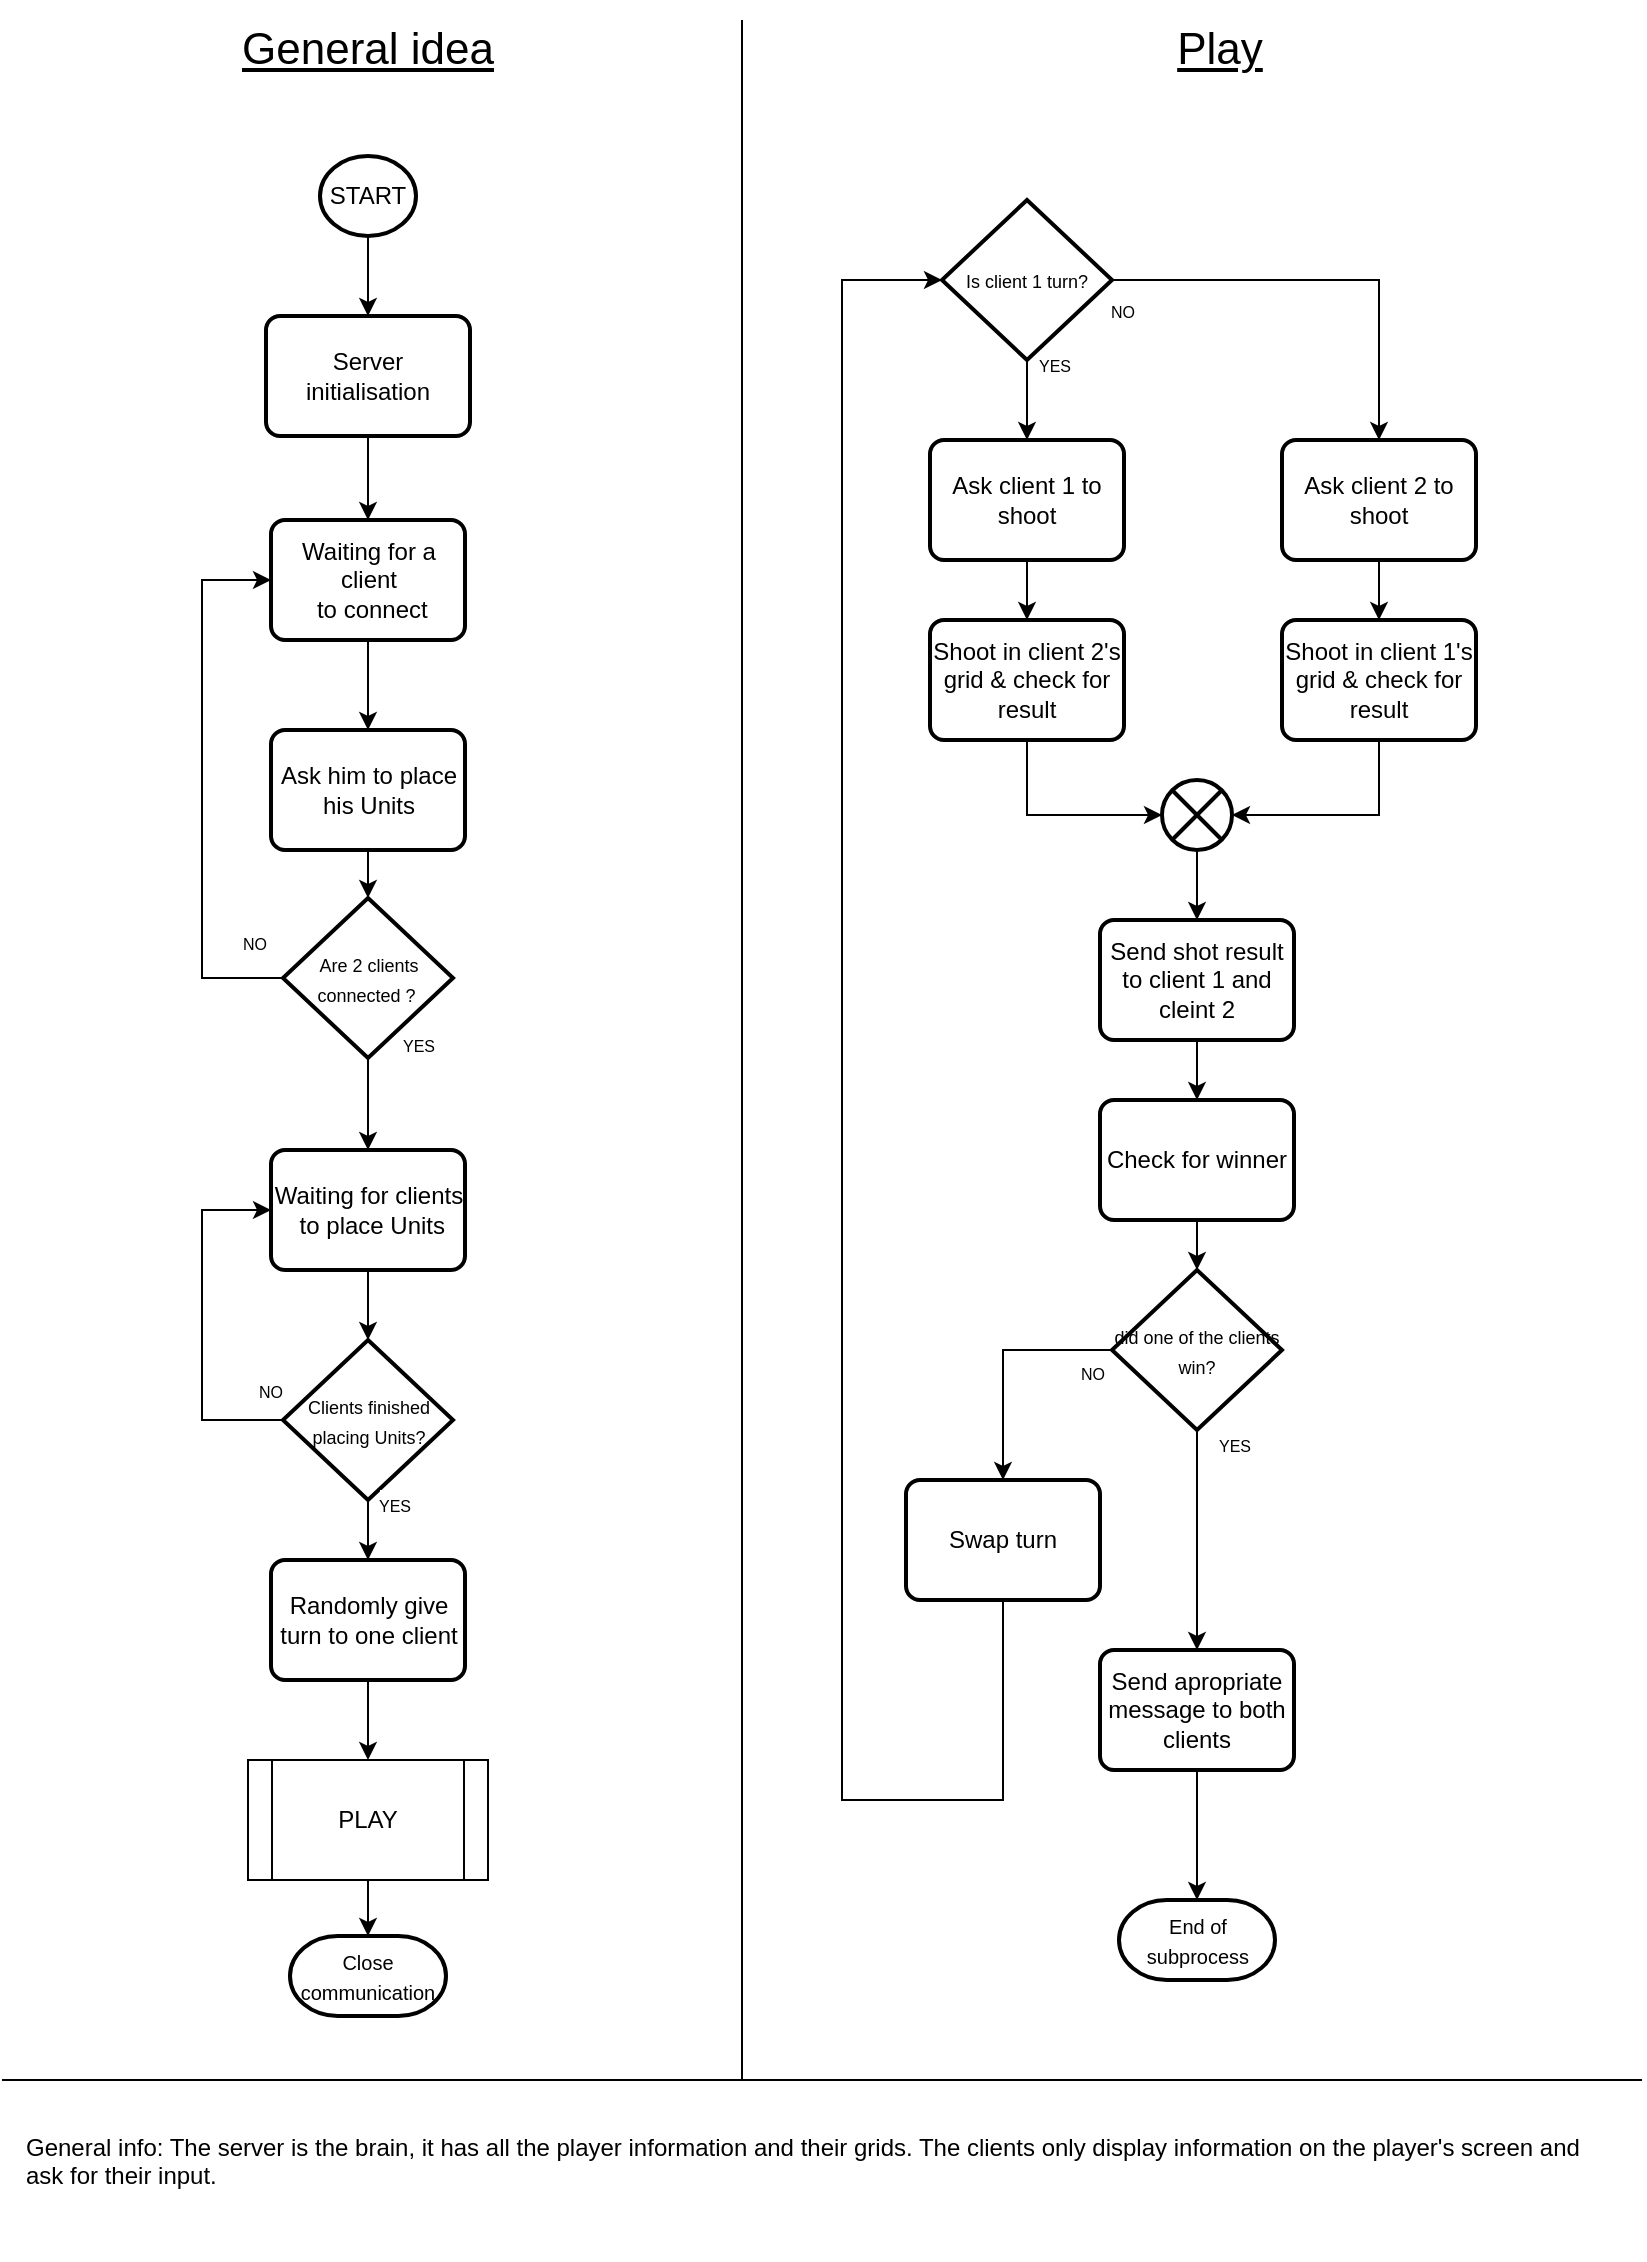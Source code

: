 <mxfile version="12.2.2" type="device" pages="1"><diagram id="o83CJRNMDrbDRG-sNqiZ" name="Page-1"><mxGraphModel dx="1412" dy="891" grid="1" gridSize="10" guides="1" tooltips="1" connect="1" arrows="1" fold="1" page="1" pageScale="1" pageWidth="827" pageHeight="1169" math="0" shadow="0"><root><mxCell id="0"/><mxCell id="1" parent="0"/><mxCell id="M1MLclaR4-vinRuUSRZp-42" value="" style="edgeStyle=orthogonalEdgeStyle;rounded=0;orthogonalLoop=1;jettySize=auto;html=1;" parent="1" source="M1MLclaR4-vinRuUSRZp-1" target="M1MLclaR4-vinRuUSRZp-2" edge="1"><mxGeometry relative="1" as="geometry"/></mxCell><mxCell id="M1MLclaR4-vinRuUSRZp-1" value="START" style="strokeWidth=2;html=1;shape=mxgraph.flowchart.start_2;whiteSpace=wrap;" parent="1" vertex="1"><mxGeometry x="159" y="108" width="48" height="40" as="geometry"/></mxCell><mxCell id="gS8E37dhkBDNikGbEJQb-4" value="" style="edgeStyle=orthogonalEdgeStyle;rounded=0;orthogonalLoop=1;jettySize=auto;html=1;" edge="1" parent="1" source="M1MLclaR4-vinRuUSRZp-2" target="M1MLclaR4-vinRuUSRZp-8"><mxGeometry relative="1" as="geometry"/></mxCell><mxCell id="M1MLclaR4-vinRuUSRZp-2" value="Server initialisation" style="rounded=1;whiteSpace=wrap;html=1;absoluteArcSize=1;arcSize=14;strokeWidth=2;" parent="1" vertex="1"><mxGeometry x="132.0" y="188" width="102" height="60" as="geometry"/></mxCell><mxCell id="gS8E37dhkBDNikGbEJQb-3" style="edgeStyle=orthogonalEdgeStyle;rounded=0;orthogonalLoop=1;jettySize=auto;html=1;exitX=0.5;exitY=1;exitDx=0;exitDy=0;entryX=0.5;entryY=0;entryDx=0;entryDy=0;" edge="1" parent="1" source="M1MLclaR4-vinRuUSRZp-8" target="M1MLclaR4-vinRuUSRZp-16"><mxGeometry relative="1" as="geometry"/></mxCell><mxCell id="M1MLclaR4-vinRuUSRZp-8" value="Waiting for a client&lt;br&gt;&amp;nbsp;to connect" style="rounded=1;whiteSpace=wrap;html=1;absoluteArcSize=1;arcSize=14;strokeWidth=2;" parent="1" vertex="1"><mxGeometry x="134.5" y="290" width="97" height="60" as="geometry"/></mxCell><mxCell id="gS8E37dhkBDNikGbEJQb-6" style="edgeStyle=orthogonalEdgeStyle;rounded=0;orthogonalLoop=1;jettySize=auto;html=1;entryX=0;entryY=0.5;entryDx=0;entryDy=0;" edge="1" parent="1" source="M1MLclaR4-vinRuUSRZp-15" target="M1MLclaR4-vinRuUSRZp-8"><mxGeometry relative="1" as="geometry"><mxPoint x="120" y="290" as="targetPoint"/><Array as="points"><mxPoint x="100" y="519"/><mxPoint x="100" y="320"/></Array></mxGeometry></mxCell><mxCell id="gS8E37dhkBDNikGbEJQb-11" value="" style="edgeStyle=orthogonalEdgeStyle;rounded=0;orthogonalLoop=1;jettySize=auto;html=1;" edge="1" parent="1" source="M1MLclaR4-vinRuUSRZp-15" target="M1MLclaR4-vinRuUSRZp-23"><mxGeometry relative="1" as="geometry"/></mxCell><mxCell id="M1MLclaR4-vinRuUSRZp-15" value="&lt;font style=&quot;font-size: 9px&quot;&gt;Are 2 clients connected ?&amp;nbsp;&lt;/font&gt;" style="strokeWidth=2;html=1;shape=mxgraph.flowchart.decision;whiteSpace=wrap;" parent="1" vertex="1"><mxGeometry x="140.5" y="479" width="85" height="80" as="geometry"/></mxCell><mxCell id="gS8E37dhkBDNikGbEJQb-5" value="" style="edgeStyle=orthogonalEdgeStyle;rounded=0;orthogonalLoop=1;jettySize=auto;html=1;" edge="1" parent="1" source="M1MLclaR4-vinRuUSRZp-16" target="M1MLclaR4-vinRuUSRZp-15"><mxGeometry relative="1" as="geometry"/></mxCell><mxCell id="M1MLclaR4-vinRuUSRZp-16" value="Ask him to place his Units" style="rounded=1;whiteSpace=wrap;html=1;absoluteArcSize=1;arcSize=14;strokeWidth=2;" parent="1" vertex="1"><mxGeometry x="134.5" y="395" width="97" height="60" as="geometry"/></mxCell><mxCell id="M1MLclaR4-vinRuUSRZp-21" value="&lt;span style=&quot;font-size: 8px&quot;&gt;NO&lt;br&gt;&lt;/span&gt;" style="text;html=1;resizable=0;points=[];align=center;verticalAlign=middle;labelBackgroundColor=#ffffff;" parent="1" vertex="1" connectable="0"><mxGeometry x="140.414" y="519.138" as="geometry"><mxPoint x="-14.5" y="-18" as="offset"/></mxGeometry></mxCell><mxCell id="M1MLclaR4-vinRuUSRZp-26" value="" style="edgeStyle=orthogonalEdgeStyle;rounded=0;orthogonalLoop=1;jettySize=auto;html=1;" parent="1" source="M1MLclaR4-vinRuUSRZp-23" target="M1MLclaR4-vinRuUSRZp-24" edge="1"><mxGeometry relative="1" as="geometry"/></mxCell><mxCell id="M1MLclaR4-vinRuUSRZp-23" value="Waiting for clients&lt;br&gt;&amp;nbsp;to place Units" style="rounded=1;whiteSpace=wrap;html=1;absoluteArcSize=1;arcSize=14;strokeWidth=2;" parent="1" vertex="1"><mxGeometry x="134.5" y="605" width="97" height="60" as="geometry"/></mxCell><mxCell id="M1MLclaR4-vinRuUSRZp-28" value="" style="edgeStyle=orthogonalEdgeStyle;rounded=0;orthogonalLoop=1;jettySize=auto;html=1;entryX=0;entryY=0.5;entryDx=0;entryDy=0;exitX=0;exitY=0.5;exitDx=0;exitDy=0;exitPerimeter=0;" parent="1" source="M1MLclaR4-vinRuUSRZp-24" target="M1MLclaR4-vinRuUSRZp-23" edge="1"><mxGeometry relative="1" as="geometry"><mxPoint x="60.5" y="708" as="targetPoint"/><Array as="points"><mxPoint x="100" y="740"/><mxPoint x="100" y="635"/></Array></mxGeometry></mxCell><mxCell id="M1MLclaR4-vinRuUSRZp-31" value="" style="edgeStyle=orthogonalEdgeStyle;rounded=0;orthogonalLoop=1;jettySize=auto;html=1;" parent="1" source="M1MLclaR4-vinRuUSRZp-24" target="M1MLclaR4-vinRuUSRZp-30" edge="1"><mxGeometry relative="1" as="geometry"/></mxCell><mxCell id="M1MLclaR4-vinRuUSRZp-24" value="&lt;font style=&quot;font-size: 9px&quot;&gt;Clients finished placing Units?&lt;/font&gt;" style="strokeWidth=2;html=1;shape=mxgraph.flowchart.decision;whiteSpace=wrap;" parent="1" vertex="1"><mxGeometry x="140.5" y="700" width="85" height="80" as="geometry"/></mxCell><mxCell id="M1MLclaR4-vinRuUSRZp-29" value="&lt;span style=&quot;font-size: 8px&quot;&gt;NO&lt;br&gt;&lt;/span&gt;" style="text;html=1;resizable=0;points=[];align=center;verticalAlign=middle;labelBackgroundColor=#ffffff;" parent="1" vertex="1" connectable="0"><mxGeometry x="144.19" y="740.138" as="geometry"><mxPoint x="-10" y="-15" as="offset"/></mxGeometry></mxCell><mxCell id="M1MLclaR4-vinRuUSRZp-38" value="" style="edgeStyle=orthogonalEdgeStyle;rounded=0;orthogonalLoop=1;jettySize=auto;html=1;" parent="1" source="M1MLclaR4-vinRuUSRZp-30" target="M1MLclaR4-vinRuUSRZp-36" edge="1"><mxGeometry relative="1" as="geometry"/></mxCell><mxCell id="M1MLclaR4-vinRuUSRZp-30" value="Randomly give turn to one client" style="rounded=1;whiteSpace=wrap;html=1;absoluteArcSize=1;arcSize=14;strokeWidth=2;" parent="1" vertex="1"><mxGeometry x="134.5" y="810" width="97" height="60" as="geometry"/></mxCell><mxCell id="M1MLclaR4-vinRuUSRZp-32" value="&lt;span style=&quot;font-size: 8px&quot;&gt;YES&lt;br&gt;&lt;/span&gt;" style="text;html=1;resizable=0;points=[];align=center;verticalAlign=middle;labelBackgroundColor=#ffffff;" parent="1" vertex="1" connectable="0"><mxGeometry x="209.914" y="800.138" as="geometry"><mxPoint x="-14.5" y="-18" as="offset"/></mxGeometry></mxCell><mxCell id="M1MLclaR4-vinRuUSRZp-39" value="" style="edgeStyle=orthogonalEdgeStyle;rounded=0;orthogonalLoop=1;jettySize=auto;html=1;" parent="1" source="M1MLclaR4-vinRuUSRZp-36" target="M1MLclaR4-vinRuUSRZp-37" edge="1"><mxGeometry relative="1" as="geometry"/></mxCell><mxCell id="M1MLclaR4-vinRuUSRZp-36" value="PLAY" style="shape=process;whiteSpace=wrap;html=1;backgroundOutline=1;" parent="1" vertex="1"><mxGeometry x="123" y="910" width="120" height="60" as="geometry"/></mxCell><mxCell id="M1MLclaR4-vinRuUSRZp-37" value="&lt;font style=&quot;font-size: 10px&quot;&gt;Close communication&lt;/font&gt;" style="strokeWidth=2;html=1;shape=mxgraph.flowchart.terminator;whiteSpace=wrap;" parent="1" vertex="1"><mxGeometry x="144" y="998" width="78" height="40" as="geometry"/></mxCell><mxCell id="M1MLclaR4-vinRuUSRZp-41" value="" style="endArrow=none;html=1;" parent="1" edge="1"><mxGeometry width="50" height="50" relative="1" as="geometry"><mxPoint x="370" y="1070" as="sourcePoint"/><mxPoint x="370" y="40" as="targetPoint"/></mxGeometry></mxCell><mxCell id="M1MLclaR4-vinRuUSRZp-43" value="&lt;font style=&quot;font-size: 22px&quot;&gt;&lt;u&gt;General idea&lt;/u&gt;&lt;/font&gt;" style="text;html=1;strokeColor=none;fillColor=none;align=center;verticalAlign=middle;whiteSpace=wrap;rounded=0;" parent="1" vertex="1"><mxGeometry x="94" y="30" width="178" height="50" as="geometry"/></mxCell><mxCell id="M1MLclaR4-vinRuUSRZp-44" value="&lt;font style=&quot;font-size: 22px&quot;&gt;&lt;u&gt;Play&lt;/u&gt;&lt;/font&gt;" style="text;html=1;strokeColor=none;fillColor=none;align=center;verticalAlign=middle;whiteSpace=wrap;rounded=0;" parent="1" vertex="1"><mxGeometry x="520" y="30" width="178" height="50" as="geometry"/></mxCell><mxCell id="M1MLclaR4-vinRuUSRZp-50" value="" style="edgeStyle=orthogonalEdgeStyle;rounded=0;orthogonalLoop=1;jettySize=auto;html=1;" parent="1" source="M1MLclaR4-vinRuUSRZp-45" target="M1MLclaR4-vinRuUSRZp-46" edge="1"><mxGeometry relative="1" as="geometry"/></mxCell><mxCell id="M1MLclaR4-vinRuUSRZp-65" style="edgeStyle=orthogonalEdgeStyle;rounded=0;orthogonalLoop=1;jettySize=auto;html=1;" parent="1" source="M1MLclaR4-vinRuUSRZp-45" target="M1MLclaR4-vinRuUSRZp-62" edge="1"><mxGeometry relative="1" as="geometry"/></mxCell><mxCell id="M1MLclaR4-vinRuUSRZp-45" value="&lt;font style=&quot;font-size: 9px&quot;&gt;Is client 1 turn?&lt;/font&gt;" style="strokeWidth=2;html=1;shape=mxgraph.flowchart.decision;whiteSpace=wrap;" parent="1" vertex="1"><mxGeometry x="470" y="130" width="85" height="80" as="geometry"/></mxCell><mxCell id="M1MLclaR4-vinRuUSRZp-51" value="" style="edgeStyle=orthogonalEdgeStyle;rounded=0;orthogonalLoop=1;jettySize=auto;html=1;" parent="1" source="M1MLclaR4-vinRuUSRZp-46" target="M1MLclaR4-vinRuUSRZp-47" edge="1"><mxGeometry relative="1" as="geometry"/></mxCell><mxCell id="M1MLclaR4-vinRuUSRZp-46" value="Ask client 1 to shoot" style="rounded=1;whiteSpace=wrap;html=1;absoluteArcSize=1;arcSize=14;strokeWidth=2;" parent="1" vertex="1"><mxGeometry x="464" y="250" width="97" height="60" as="geometry"/></mxCell><mxCell id="M1MLclaR4-vinRuUSRZp-69" style="edgeStyle=orthogonalEdgeStyle;rounded=0;orthogonalLoop=1;jettySize=auto;html=1;entryX=0;entryY=0.5;entryDx=0;entryDy=0;entryPerimeter=0;exitX=0.5;exitY=1;exitDx=0;exitDy=0;" parent="1" source="M1MLclaR4-vinRuUSRZp-47" target="M1MLclaR4-vinRuUSRZp-56" edge="1"><mxGeometry relative="1" as="geometry"/></mxCell><mxCell id="M1MLclaR4-vinRuUSRZp-47" value="Shoot in client 2's grid &amp;amp; check for result" style="rounded=1;whiteSpace=wrap;html=1;absoluteArcSize=1;arcSize=14;strokeWidth=2;" parent="1" vertex="1"><mxGeometry x="464" y="340" width="97" height="60" as="geometry"/></mxCell><mxCell id="M1MLclaR4-vinRuUSRZp-54" style="edgeStyle=orthogonalEdgeStyle;rounded=0;orthogonalLoop=1;jettySize=auto;html=1;entryX=0;entryY=0.5;entryDx=0;entryDy=0;entryPerimeter=0;" parent="1" source="M1MLclaR4-vinRuUSRZp-49" target="M1MLclaR4-vinRuUSRZp-45" edge="1"><mxGeometry relative="1" as="geometry"><mxPoint x="420" y="120" as="targetPoint"/><Array as="points"><mxPoint x="500" y="930"/><mxPoint x="420" y="930"/><mxPoint x="420" y="170"/></Array></mxGeometry></mxCell><mxCell id="M1MLclaR4-vinRuUSRZp-49" value="Swap turn" style="rounded=1;whiteSpace=wrap;html=1;absoluteArcSize=1;arcSize=14;strokeWidth=2;" parent="1" vertex="1"><mxGeometry x="452" y="770" width="97" height="60" as="geometry"/></mxCell><mxCell id="M1MLclaR4-vinRuUSRZp-71" value="" style="edgeStyle=orthogonalEdgeStyle;rounded=0;orthogonalLoop=1;jettySize=auto;html=1;" parent="1" source="M1MLclaR4-vinRuUSRZp-56" target="M1MLclaR4-vinRuUSRZp-64" edge="1"><mxGeometry relative="1" as="geometry"/></mxCell><mxCell id="M1MLclaR4-vinRuUSRZp-56" value="" style="verticalLabelPosition=bottom;verticalAlign=top;html=1;strokeWidth=2;shape=mxgraph.flowchart.or;" parent="1" vertex="1"><mxGeometry x="580" y="420" width="35" height="35" as="geometry"/></mxCell><mxCell id="M1MLclaR4-vinRuUSRZp-60" value="&lt;span style=&quot;font-size: 8px&quot;&gt;YES&lt;br&gt;&lt;/span&gt;" style="text;html=1;resizable=0;points=[];align=center;verticalAlign=middle;labelBackgroundColor=#ffffff;" parent="1" vertex="1" connectable="0"><mxGeometry x="539.914" y="230.138" as="geometry"><mxPoint x="-14.5" y="-18" as="offset"/></mxGeometry></mxCell><mxCell id="M1MLclaR4-vinRuUSRZp-61" value="&lt;span style=&quot;font-size: 8px&quot;&gt;NO&lt;br&gt;&lt;/span&gt;" style="text;html=1;resizable=0;points=[];align=center;verticalAlign=middle;labelBackgroundColor=#ffffff;" parent="1" vertex="1" connectable="0"><mxGeometry x="569.845" y="199.793" as="geometry"><mxPoint x="-10" y="-15" as="offset"/></mxGeometry></mxCell><mxCell id="M1MLclaR4-vinRuUSRZp-66" value="" style="edgeStyle=orthogonalEdgeStyle;rounded=0;orthogonalLoop=1;jettySize=auto;html=1;" parent="1" source="M1MLclaR4-vinRuUSRZp-62" target="M1MLclaR4-vinRuUSRZp-63" edge="1"><mxGeometry relative="1" as="geometry"/></mxCell><mxCell id="M1MLclaR4-vinRuUSRZp-62" value="Ask client 2 to shoot" style="rounded=1;whiteSpace=wrap;html=1;absoluteArcSize=1;arcSize=14;strokeWidth=2;" parent="1" vertex="1"><mxGeometry x="640" y="250" width="97" height="60" as="geometry"/></mxCell><mxCell id="M1MLclaR4-vinRuUSRZp-70" style="edgeStyle=orthogonalEdgeStyle;rounded=0;orthogonalLoop=1;jettySize=auto;html=1;entryX=1;entryY=0.5;entryDx=0;entryDy=0;entryPerimeter=0;exitX=0.5;exitY=1;exitDx=0;exitDy=0;" parent="1" source="M1MLclaR4-vinRuUSRZp-63" target="M1MLclaR4-vinRuUSRZp-56" edge="1"><mxGeometry relative="1" as="geometry"/></mxCell><mxCell id="M1MLclaR4-vinRuUSRZp-63" value="Shoot in client 1's grid &amp;amp; check for result" style="rounded=1;whiteSpace=wrap;html=1;absoluteArcSize=1;arcSize=14;strokeWidth=2;" parent="1" vertex="1"><mxGeometry x="640" y="340" width="97" height="60" as="geometry"/></mxCell><mxCell id="M1MLclaR4-vinRuUSRZp-74" value="" style="edgeStyle=orthogonalEdgeStyle;rounded=0;orthogonalLoop=1;jettySize=auto;html=1;" parent="1" source="M1MLclaR4-vinRuUSRZp-64" target="M1MLclaR4-vinRuUSRZp-72" edge="1"><mxGeometry relative="1" as="geometry"/></mxCell><mxCell id="M1MLclaR4-vinRuUSRZp-64" value="Send shot result to client 1 and cleint 2" style="rounded=1;whiteSpace=wrap;html=1;absoluteArcSize=1;arcSize=14;strokeWidth=2;" parent="1" vertex="1"><mxGeometry x="549" y="490" width="97" height="60" as="geometry"/></mxCell><mxCell id="M1MLclaR4-vinRuUSRZp-75" value="" style="edgeStyle=orthogonalEdgeStyle;rounded=0;orthogonalLoop=1;jettySize=auto;html=1;" parent="1" source="M1MLclaR4-vinRuUSRZp-72" target="M1MLclaR4-vinRuUSRZp-73" edge="1"><mxGeometry relative="1" as="geometry"/></mxCell><mxCell id="M1MLclaR4-vinRuUSRZp-72" value="Check for winner" style="rounded=1;whiteSpace=wrap;html=1;absoluteArcSize=1;arcSize=14;strokeWidth=2;" parent="1" vertex="1"><mxGeometry x="549" y="580" width="97" height="60" as="geometry"/></mxCell><mxCell id="M1MLclaR4-vinRuUSRZp-76" style="edgeStyle=orthogonalEdgeStyle;rounded=0;orthogonalLoop=1;jettySize=auto;html=1;entryX=0.5;entryY=0;entryDx=0;entryDy=0;" parent="1" source="M1MLclaR4-vinRuUSRZp-73" target="M1MLclaR4-vinRuUSRZp-49" edge="1"><mxGeometry relative="1" as="geometry"/></mxCell><mxCell id="M1MLclaR4-vinRuUSRZp-82" style="edgeStyle=orthogonalEdgeStyle;rounded=0;orthogonalLoop=1;jettySize=auto;html=1;" parent="1" source="M1MLclaR4-vinRuUSRZp-73" target="M1MLclaR4-vinRuUSRZp-77" edge="1"><mxGeometry relative="1" as="geometry"/></mxCell><mxCell id="M1MLclaR4-vinRuUSRZp-73" value="&lt;font style=&quot;font-size: 9px&quot;&gt;did one of the clients win?&lt;/font&gt;" style="strokeWidth=2;html=1;shape=mxgraph.flowchart.decision;whiteSpace=wrap;" parent="1" vertex="1"><mxGeometry x="555" y="665" width="85" height="80" as="geometry"/></mxCell><mxCell id="M1MLclaR4-vinRuUSRZp-79" value="" style="edgeStyle=orthogonalEdgeStyle;rounded=0;orthogonalLoop=1;jettySize=auto;html=1;" parent="1" source="M1MLclaR4-vinRuUSRZp-77" target="M1MLclaR4-vinRuUSRZp-78" edge="1"><mxGeometry relative="1" as="geometry"/></mxCell><mxCell id="M1MLclaR4-vinRuUSRZp-77" value="Send apropriate message to both clients" style="rounded=1;whiteSpace=wrap;html=1;absoluteArcSize=1;arcSize=14;strokeWidth=2;" parent="1" vertex="1"><mxGeometry x="549" y="855" width="97" height="60" as="geometry"/></mxCell><mxCell id="M1MLclaR4-vinRuUSRZp-78" value="&lt;font style=&quot;font-size: 10px&quot;&gt;End of subprocess&lt;/font&gt;" style="strokeWidth=2;html=1;shape=mxgraph.flowchart.terminator;whiteSpace=wrap;" parent="1" vertex="1"><mxGeometry x="558.5" y="980" width="78" height="40" as="geometry"/></mxCell><mxCell id="M1MLclaR4-vinRuUSRZp-83" value="" style="endArrow=none;html=1;" parent="1" edge="1"><mxGeometry width="50" height="50" relative="1" as="geometry"><mxPoint y="1070" as="sourcePoint"/><mxPoint x="820" y="1070" as="targetPoint"/></mxGeometry></mxCell><mxCell id="M1MLclaR4-vinRuUSRZp-85" value="General info: The server is the brain, it has all the player information and their grids. The clients only display information on the player's screen and ask for their input.&amp;nbsp;" style="text;html=1;strokeColor=none;fillColor=none;align=left;verticalAlign=top;whiteSpace=wrap;rounded=0;" parent="1" vertex="1"><mxGeometry x="10" y="1090" width="780" height="70" as="geometry"/></mxCell><mxCell id="6rYJ4bRsqOCruvn4ydkx-1" value="&lt;span style=&quot;font-size: 8px&quot;&gt;YES&lt;br&gt;&lt;/span&gt;" style="text;html=1;resizable=0;points=[];align=center;verticalAlign=middle;labelBackgroundColor=#ffffff;" parent="1" vertex="1" connectable="0"><mxGeometry x="629.914" y="770.138" as="geometry"><mxPoint x="-14.5" y="-18" as="offset"/></mxGeometry></mxCell><mxCell id="6rYJ4bRsqOCruvn4ydkx-2" value="&lt;span style=&quot;font-size: 8px&quot;&gt;NO&lt;br&gt;&lt;/span&gt;" style="text;html=1;resizable=0;points=[];align=center;verticalAlign=middle;labelBackgroundColor=#ffffff;" parent="1" vertex="1" connectable="0"><mxGeometry x="554.845" y="730.293" as="geometry"><mxPoint x="-10" y="-15" as="offset"/></mxGeometry></mxCell><mxCell id="gS8E37dhkBDNikGbEJQb-10" value="&lt;span style=&quot;font-size: 8px&quot;&gt;YES&lt;br&gt;&lt;/span&gt;" style="text;html=1;resizable=0;points=[];align=center;verticalAlign=middle;labelBackgroundColor=#ffffff;" vertex="1" connectable="0" parent="1"><mxGeometry x="221.914" y="570.138" as="geometry"><mxPoint x="-14.5" y="-18" as="offset"/></mxGeometry></mxCell></root></mxGraphModel></diagram></mxfile>